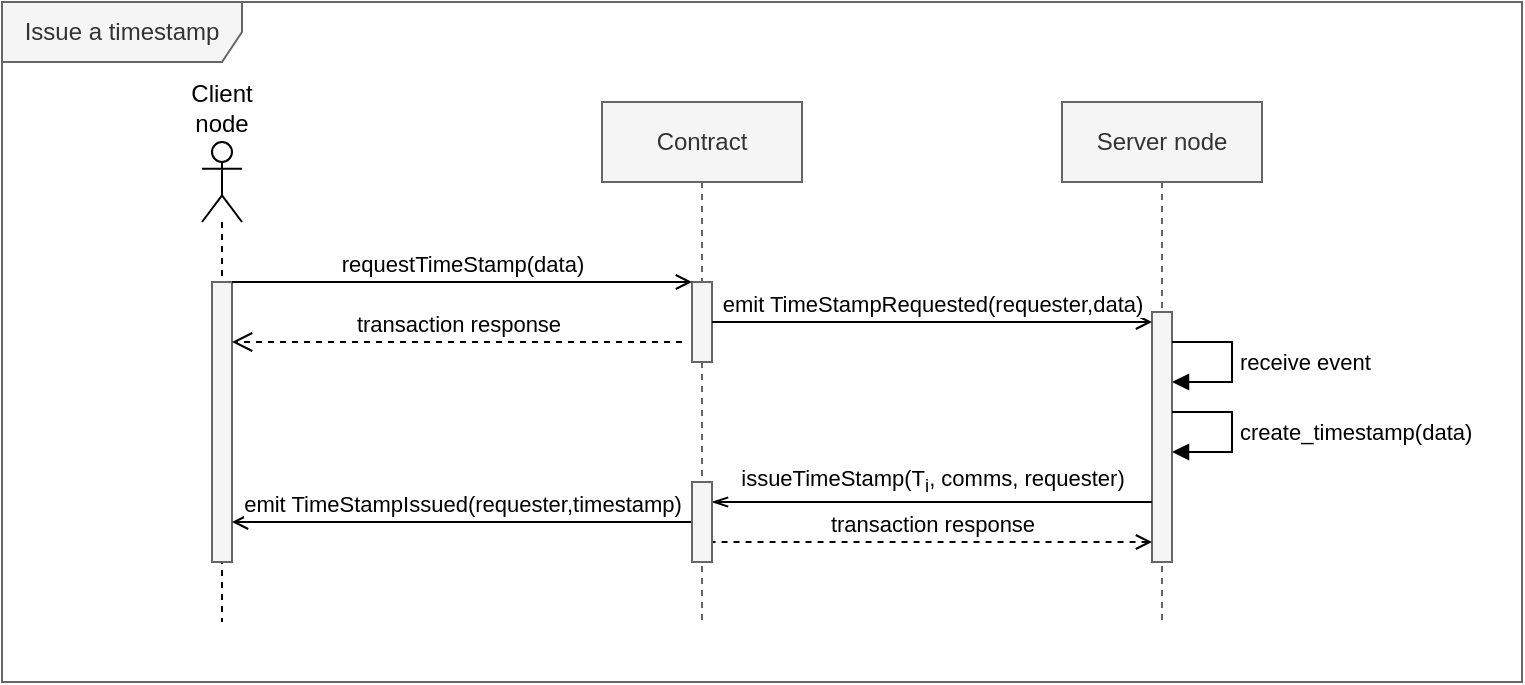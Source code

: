 <mxfile version="21.5.0" type="device">
  <diagram name="Page-1" id="2YBvvXClWsGukQMizWep">
    <mxGraphModel dx="996" dy="573" grid="1" gridSize="10" guides="1" tooltips="1" connect="1" arrows="1" fold="1" page="1" pageScale="1" pageWidth="850" pageHeight="1100" math="0" shadow="0">
      <root>
        <mxCell id="0" />
        <mxCell id="1" parent="0" />
        <mxCell id="aM9ryv3xv72pqoxQDRHE-1" value="Contract" style="shape=umlLifeline;perimeter=lifelinePerimeter;whiteSpace=wrap;html=1;container=0;dropTarget=0;collapsible=0;recursiveResize=0;outlineConnect=0;portConstraint=eastwest;newEdgeStyle={&quot;edgeStyle&quot;:&quot;elbowEdgeStyle&quot;,&quot;elbow&quot;:&quot;vertical&quot;,&quot;curved&quot;:0,&quot;rounded&quot;:0};fillStyle=auto;fillColor=#f5f5f5;strokeColor=#666666;fontColor=#333333;" parent="1" vertex="1">
          <mxGeometry x="340" y="150" width="100" height="260" as="geometry" />
        </mxCell>
        <mxCell id="aM9ryv3xv72pqoxQDRHE-2" value="" style="html=1;points=[];perimeter=orthogonalPerimeter;outlineConnect=0;targetShapes=umlLifeline;portConstraint=eastwest;newEdgeStyle={&quot;edgeStyle&quot;:&quot;elbowEdgeStyle&quot;,&quot;elbow&quot;:&quot;vertical&quot;,&quot;curved&quot;:0,&quot;rounded&quot;:0};fillColor=#f5f5f5;fontColor=#333333;strokeColor=#666666;" parent="aM9ryv3xv72pqoxQDRHE-1" vertex="1">
          <mxGeometry x="45" y="90" width="10" height="40" as="geometry" />
        </mxCell>
        <mxCell id="aM9ryv3xv72pqoxQDRHE-5" value="Server node" style="shape=umlLifeline;perimeter=lifelinePerimeter;whiteSpace=wrap;html=1;container=0;dropTarget=0;collapsible=0;recursiveResize=0;outlineConnect=0;portConstraint=eastwest;newEdgeStyle={&quot;edgeStyle&quot;:&quot;elbowEdgeStyle&quot;,&quot;elbow&quot;:&quot;vertical&quot;,&quot;curved&quot;:0,&quot;rounded&quot;:0};fillColor=#f5f5f5;fontColor=#333333;strokeColor=#666666;" parent="1" vertex="1">
          <mxGeometry x="570" y="150" width="100" height="260" as="geometry" />
        </mxCell>
        <mxCell id="aM9ryv3xv72pqoxQDRHE-6" value="" style="html=1;points=[];perimeter=orthogonalPerimeter;outlineConnect=0;targetShapes=umlLifeline;portConstraint=eastwest;newEdgeStyle={&quot;edgeStyle&quot;:&quot;elbowEdgeStyle&quot;,&quot;elbow&quot;:&quot;vertical&quot;,&quot;curved&quot;:0,&quot;rounded&quot;:0};fillColor=#f5f5f5;fontColor=#333333;strokeColor=#666666;" parent="aM9ryv3xv72pqoxQDRHE-5" vertex="1">
          <mxGeometry x="45" y="105" width="10" height="125" as="geometry" />
        </mxCell>
        <mxCell id="fXQUHI2wyq1cp7VWjmPn-6" value="Issue a timestamp" style="shape=umlFrame;whiteSpace=wrap;html=1;pointerEvents=0;width=120;height=30;fillColor=#f5f5f5;fontColor=#333333;strokeColor=#666666;" vertex="1" parent="1">
          <mxGeometry x="40" y="100" width="760" height="340" as="geometry" />
        </mxCell>
        <mxCell id="fXQUHI2wyq1cp7VWjmPn-14" value="Client node" style="shape=umlLifeline;perimeter=lifelinePerimeter;whiteSpace=wrap;html=1;container=1;dropTarget=0;collapsible=0;recursiveResize=0;outlineConnect=0;portConstraint=eastwest;newEdgeStyle={&quot;edgeStyle&quot;:&quot;elbowEdgeStyle&quot;,&quot;elbow&quot;:&quot;vertical&quot;,&quot;curved&quot;:0,&quot;rounded&quot;:0};participant=umlActor;verticalAlign=bottom;labelPosition=center;verticalLabelPosition=top;align=center;" vertex="1" parent="1">
          <mxGeometry x="140" y="170" width="20" height="240" as="geometry" />
        </mxCell>
        <mxCell id="fXQUHI2wyq1cp7VWjmPn-16" value="" style="html=1;points=[];perimeter=orthogonalPerimeter;outlineConnect=0;targetShapes=umlLifeline;portConstraint=eastwest;newEdgeStyle={&quot;edgeStyle&quot;:&quot;elbowEdgeStyle&quot;,&quot;elbow&quot;:&quot;vertical&quot;,&quot;curved&quot;:0,&quot;rounded&quot;:0};fillColor=#f5f5f5;fontColor=#333333;strokeColor=#666666;" vertex="1" parent="fXQUHI2wyq1cp7VWjmPn-14">
          <mxGeometry x="5" y="70" width="10" height="140" as="geometry" />
        </mxCell>
        <mxCell id="fXQUHI2wyq1cp7VWjmPn-17" value="requestTimeStamp(data)" style="html=1;verticalAlign=bottom;endArrow=open;edgeStyle=elbowEdgeStyle;elbow=vertical;curved=0;rounded=0;endFill=0;" edge="1" parent="1">
          <mxGeometry width="80" relative="1" as="geometry">
            <mxPoint x="155" y="240" as="sourcePoint" />
            <mxPoint x="385" y="240" as="targetPoint" />
          </mxGeometry>
        </mxCell>
        <mxCell id="fXQUHI2wyq1cp7VWjmPn-20" value="emit TimeStampRequested(requester,data)" style="html=1;verticalAlign=bottom;endArrow=open;edgeStyle=elbowEdgeStyle;elbow=vertical;curved=0;rounded=0;endFill=0;" edge="1" parent="1">
          <mxGeometry width="80" relative="1" as="geometry">
            <mxPoint x="395" y="260" as="sourcePoint" />
            <mxPoint x="615" y="260" as="targetPoint" />
          </mxGeometry>
        </mxCell>
        <mxCell id="fXQUHI2wyq1cp7VWjmPn-21" value="transaction response" style="html=1;verticalAlign=bottom;endArrow=none;dashed=1;endSize=8;edgeStyle=elbowEdgeStyle;elbow=vertical;curved=0;rounded=0;endFill=0;startArrow=open;startFill=0;" edge="1" parent="1">
          <mxGeometry relative="1" as="geometry">
            <mxPoint x="615" y="370" as="sourcePoint" />
            <mxPoint x="395" y="370" as="targetPoint" />
          </mxGeometry>
        </mxCell>
        <mxCell id="fXQUHI2wyq1cp7VWjmPn-23" value="receive event" style="html=1;align=left;spacingLeft=2;endArrow=block;rounded=0;edgeStyle=orthogonalEdgeStyle;curved=0;rounded=0;" edge="1" target="aM9ryv3xv72pqoxQDRHE-6" parent="1">
          <mxGeometry relative="1" as="geometry">
            <mxPoint x="625" y="270" as="sourcePoint" />
            <Array as="points">
              <mxPoint x="655" y="270" />
              <mxPoint x="655" y="290" />
            </Array>
            <mxPoint x="630" y="300" as="targetPoint" />
          </mxGeometry>
        </mxCell>
        <mxCell id="fXQUHI2wyq1cp7VWjmPn-24" value="create_timestamp(data)" style="html=1;align=left;spacingLeft=2;endArrow=block;rounded=0;edgeStyle=orthogonalEdgeStyle;curved=0;rounded=0;" edge="1" parent="1">
          <mxGeometry relative="1" as="geometry">
            <mxPoint x="625" y="305" as="sourcePoint" />
            <Array as="points">
              <mxPoint x="655" y="305" />
              <mxPoint x="655" y="325" />
            </Array>
            <mxPoint x="625" y="325" as="targetPoint" />
          </mxGeometry>
        </mxCell>
        <mxCell id="fXQUHI2wyq1cp7VWjmPn-25" value="issueTimeStamp(T&lt;sub&gt;i&lt;/sub&gt;, comms, requester)" style="html=1;verticalAlign=bottom;endArrow=none;edgeStyle=elbowEdgeStyle;elbow=vertical;curved=0;rounded=0;startArrow=openThin;startFill=0;endFill=0;" edge="1" parent="1">
          <mxGeometry width="80" relative="1" as="geometry">
            <mxPoint x="395" y="350" as="sourcePoint" />
            <mxPoint x="615" y="350" as="targetPoint" />
          </mxGeometry>
        </mxCell>
        <mxCell id="fXQUHI2wyq1cp7VWjmPn-26" value="emit TimeStampIssued(requester,timestamp)" style="html=1;verticalAlign=bottom;endArrow=none;edgeStyle=elbowEdgeStyle;elbow=vertical;curved=0;rounded=0;endFill=0;startArrow=open;startFill=0;" edge="1" parent="1" source="fXQUHI2wyq1cp7VWjmPn-16" target="fXQUHI2wyq1cp7VWjmPn-29">
          <mxGeometry width="80" relative="1" as="geometry">
            <mxPoint x="160" y="360" as="sourcePoint" />
            <mxPoint x="380" y="360" as="targetPoint" />
            <Array as="points">
              <mxPoint x="194" y="360" />
            </Array>
          </mxGeometry>
        </mxCell>
        <mxCell id="fXQUHI2wyq1cp7VWjmPn-27" value="transaction response" style="html=1;verticalAlign=bottom;endArrow=open;dashed=1;endSize=8;edgeStyle=elbowEdgeStyle;elbow=vertical;curved=0;rounded=0;endFill=0;startArrow=none;startFill=0;" edge="1" parent="1" target="fXQUHI2wyq1cp7VWjmPn-16">
          <mxGeometry relative="1" as="geometry">
            <mxPoint x="380" y="270" as="sourcePoint" />
            <mxPoint x="160" y="270" as="targetPoint" />
          </mxGeometry>
        </mxCell>
        <mxCell id="fXQUHI2wyq1cp7VWjmPn-29" value="" style="html=1;points=[];perimeter=orthogonalPerimeter;outlineConnect=0;targetShapes=umlLifeline;portConstraint=eastwest;newEdgeStyle={&quot;edgeStyle&quot;:&quot;elbowEdgeStyle&quot;,&quot;elbow&quot;:&quot;vertical&quot;,&quot;curved&quot;:0,&quot;rounded&quot;:0};fillColor=#f5f5f5;fontColor=#333333;strokeColor=#666666;" vertex="1" parent="1">
          <mxGeometry x="385" y="340" width="10" height="40" as="geometry" />
        </mxCell>
      </root>
    </mxGraphModel>
  </diagram>
</mxfile>
